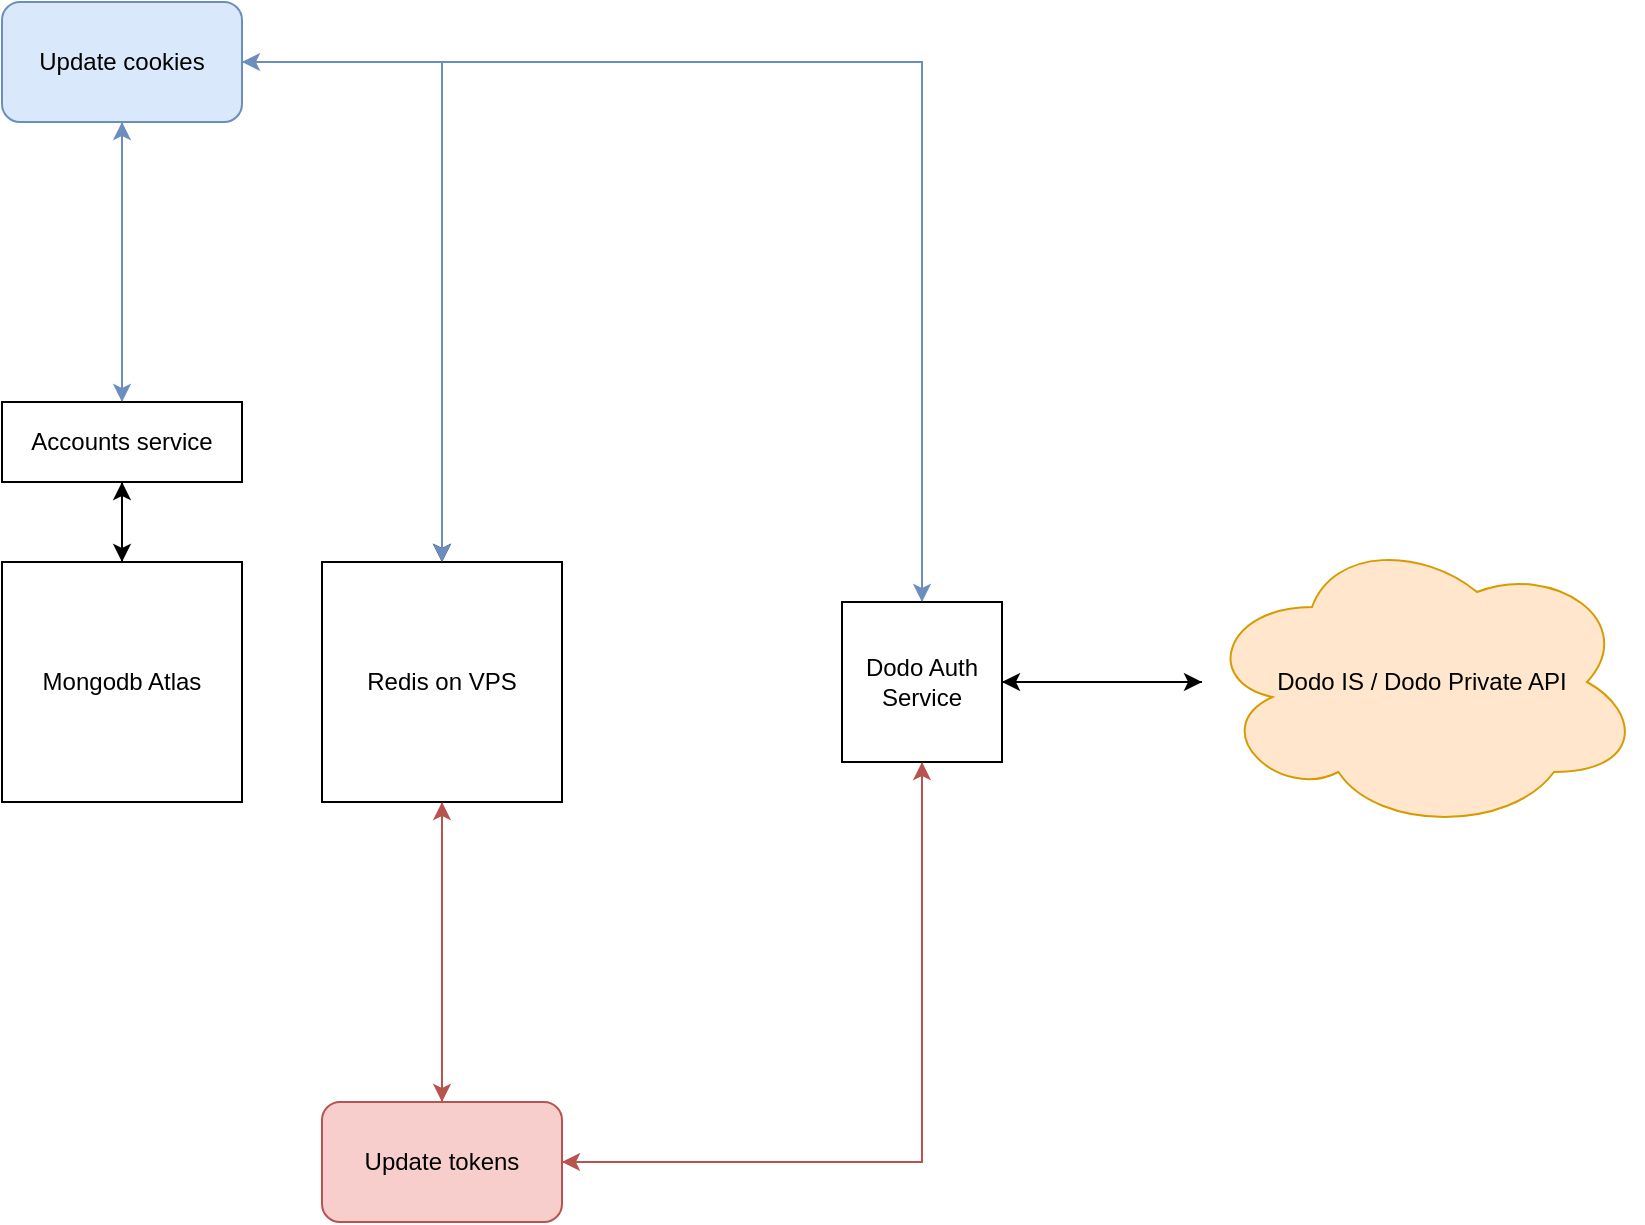 <mxfile version="19.0.3" type="device"><diagram id="XpuRdAupr75DMTagmR0-" name="Page-1"><mxGraphModel dx="1185" dy="747" grid="1" gridSize="10" guides="1" tooltips="1" connect="1" arrows="1" fold="1" page="1" pageScale="1" pageWidth="850" pageHeight="1100" math="0" shadow="0"><root><mxCell id="0"/><mxCell id="1" parent="0"/><mxCell id="AKwp9HK5X1VatVxFMJmt-8" style="edgeStyle=orthogonalEdgeStyle;rounded=0;orthogonalLoop=1;jettySize=auto;html=1;" edge="1" parent="1" source="AKwp9HK5X1VatVxFMJmt-1" target="AKwp9HK5X1VatVxFMJmt-2"><mxGeometry relative="1" as="geometry"/></mxCell><mxCell id="AKwp9HK5X1VatVxFMJmt-1" value="Mongodb Atlas" style="rounded=0;whiteSpace=wrap;html=1;" vertex="1" parent="1"><mxGeometry x="280" y="440" width="120" height="120" as="geometry"/></mxCell><mxCell id="AKwp9HK5X1VatVxFMJmt-7" style="edgeStyle=orthogonalEdgeStyle;rounded=0;orthogonalLoop=1;jettySize=auto;html=1;" edge="1" parent="1" source="AKwp9HK5X1VatVxFMJmt-2" target="AKwp9HK5X1VatVxFMJmt-1"><mxGeometry relative="1" as="geometry"/></mxCell><mxCell id="AKwp9HK5X1VatVxFMJmt-11" style="edgeStyle=orthogonalEdgeStyle;rounded=0;orthogonalLoop=1;jettySize=auto;html=1;fillColor=#dae8fc;strokeColor=#6c8ebf;" edge="1" parent="1" source="AKwp9HK5X1VatVxFMJmt-2" target="AKwp9HK5X1VatVxFMJmt-5"><mxGeometry relative="1" as="geometry"/></mxCell><mxCell id="AKwp9HK5X1VatVxFMJmt-2" value="Accounts service" style="rounded=0;whiteSpace=wrap;html=1;" vertex="1" parent="1"><mxGeometry x="280" y="360" width="120" height="40" as="geometry"/></mxCell><mxCell id="AKwp9HK5X1VatVxFMJmt-18" style="edgeStyle=orthogonalEdgeStyle;rounded=0;orthogonalLoop=1;jettySize=auto;html=1;fillColor=#f8cecc;strokeColor=#b85450;" edge="1" parent="1" source="AKwp9HK5X1VatVxFMJmt-3" target="AKwp9HK5X1VatVxFMJmt-16"><mxGeometry relative="1" as="geometry"/></mxCell><mxCell id="AKwp9HK5X1VatVxFMJmt-3" value="Redis on VPS" style="whiteSpace=wrap;html=1;aspect=fixed;" vertex="1" parent="1"><mxGeometry x="440" y="440" width="120" height="120" as="geometry"/></mxCell><mxCell id="AKwp9HK5X1VatVxFMJmt-13" style="edgeStyle=orthogonalEdgeStyle;rounded=0;orthogonalLoop=1;jettySize=auto;html=1;fillColor=#dae8fc;strokeColor=#6c8ebf;" edge="1" parent="1" source="AKwp9HK5X1VatVxFMJmt-4" target="AKwp9HK5X1VatVxFMJmt-5"><mxGeometry relative="1" as="geometry"><Array as="points"><mxPoint x="740" y="190"/></Array></mxGeometry></mxCell><mxCell id="AKwp9HK5X1VatVxFMJmt-21" style="edgeStyle=orthogonalEdgeStyle;rounded=0;orthogonalLoop=1;jettySize=auto;html=1;fillColor=#f8cecc;strokeColor=#b85450;" edge="1" parent="1" source="AKwp9HK5X1VatVxFMJmt-4" target="AKwp9HK5X1VatVxFMJmt-16"><mxGeometry relative="1" as="geometry"><Array as="points"><mxPoint x="740" y="740"/></Array></mxGeometry></mxCell><mxCell id="AKwp9HK5X1VatVxFMJmt-24" style="edgeStyle=orthogonalEdgeStyle;rounded=0;orthogonalLoop=1;jettySize=auto;html=1;" edge="1" parent="1" source="AKwp9HK5X1VatVxFMJmt-4" target="AKwp9HK5X1VatVxFMJmt-23"><mxGeometry relative="1" as="geometry"/></mxCell><mxCell id="AKwp9HK5X1VatVxFMJmt-4" value="Dodo Auth Service" style="whiteSpace=wrap;html=1;aspect=fixed;" vertex="1" parent="1"><mxGeometry x="700" y="460" width="80" height="80" as="geometry"/></mxCell><mxCell id="AKwp9HK5X1VatVxFMJmt-6" style="edgeStyle=orthogonalEdgeStyle;rounded=0;orthogonalLoop=1;jettySize=auto;html=1;fillColor=#dae8fc;strokeColor=#6c8ebf;" edge="1" parent="1" source="AKwp9HK5X1VatVxFMJmt-5" target="AKwp9HK5X1VatVxFMJmt-2"><mxGeometry relative="1" as="geometry"/></mxCell><mxCell id="AKwp9HK5X1VatVxFMJmt-12" style="edgeStyle=orthogonalEdgeStyle;rounded=0;orthogonalLoop=1;jettySize=auto;html=1;fillColor=#dae8fc;strokeColor=#6c8ebf;" edge="1" parent="1" source="AKwp9HK5X1VatVxFMJmt-5" target="AKwp9HK5X1VatVxFMJmt-4"><mxGeometry relative="1" as="geometry"/></mxCell><mxCell id="AKwp9HK5X1VatVxFMJmt-14" style="edgeStyle=orthogonalEdgeStyle;rounded=0;orthogonalLoop=1;jettySize=auto;html=1;" edge="1" parent="1" source="AKwp9HK5X1VatVxFMJmt-5" target="AKwp9HK5X1VatVxFMJmt-3"><mxGeometry relative="1" as="geometry"/></mxCell><mxCell id="AKwp9HK5X1VatVxFMJmt-15" style="edgeStyle=orthogonalEdgeStyle;rounded=0;orthogonalLoop=1;jettySize=auto;html=1;fillColor=#dae8fc;strokeColor=#6c8ebf;" edge="1" parent="1" source="AKwp9HK5X1VatVxFMJmt-5" target="AKwp9HK5X1VatVxFMJmt-3"><mxGeometry relative="1" as="geometry"/></mxCell><mxCell id="AKwp9HK5X1VatVxFMJmt-5" value="Update cookies" style="rounded=1;whiteSpace=wrap;html=1;fillColor=#dae8fc;strokeColor=#6c8ebf;" vertex="1" parent="1"><mxGeometry x="280" y="160" width="120" height="60" as="geometry"/></mxCell><mxCell id="AKwp9HK5X1VatVxFMJmt-17" style="edgeStyle=orthogonalEdgeStyle;rounded=0;orthogonalLoop=1;jettySize=auto;html=1;fillColor=#f8cecc;strokeColor=#b85450;" edge="1" parent="1" source="AKwp9HK5X1VatVxFMJmt-16" target="AKwp9HK5X1VatVxFMJmt-3"><mxGeometry relative="1" as="geometry"/></mxCell><mxCell id="AKwp9HK5X1VatVxFMJmt-20" style="edgeStyle=orthogonalEdgeStyle;rounded=0;orthogonalLoop=1;jettySize=auto;html=1;fillColor=#f8cecc;strokeColor=#b85450;" edge="1" parent="1" source="AKwp9HK5X1VatVxFMJmt-16" target="AKwp9HK5X1VatVxFMJmt-4"><mxGeometry relative="1" as="geometry"/></mxCell><mxCell id="AKwp9HK5X1VatVxFMJmt-16" value="Update tokens" style="rounded=1;whiteSpace=wrap;html=1;fillColor=#f8cecc;strokeColor=#b85450;" vertex="1" parent="1"><mxGeometry x="440" y="710" width="120" height="60" as="geometry"/></mxCell><mxCell id="AKwp9HK5X1VatVxFMJmt-25" style="edgeStyle=orthogonalEdgeStyle;rounded=0;orthogonalLoop=1;jettySize=auto;html=1;" edge="1" parent="1" source="AKwp9HK5X1VatVxFMJmt-23" target="AKwp9HK5X1VatVxFMJmt-4"><mxGeometry relative="1" as="geometry"/></mxCell><mxCell id="AKwp9HK5X1VatVxFMJmt-23" value="Dodo IS / Dodo Private API" style="ellipse;shape=cloud;whiteSpace=wrap;html=1;fillColor=#ffe6cc;strokeColor=#d79b00;" vertex="1" parent="1"><mxGeometry x="880" y="425" width="220" height="150" as="geometry"/></mxCell></root></mxGraphModel></diagram></mxfile>